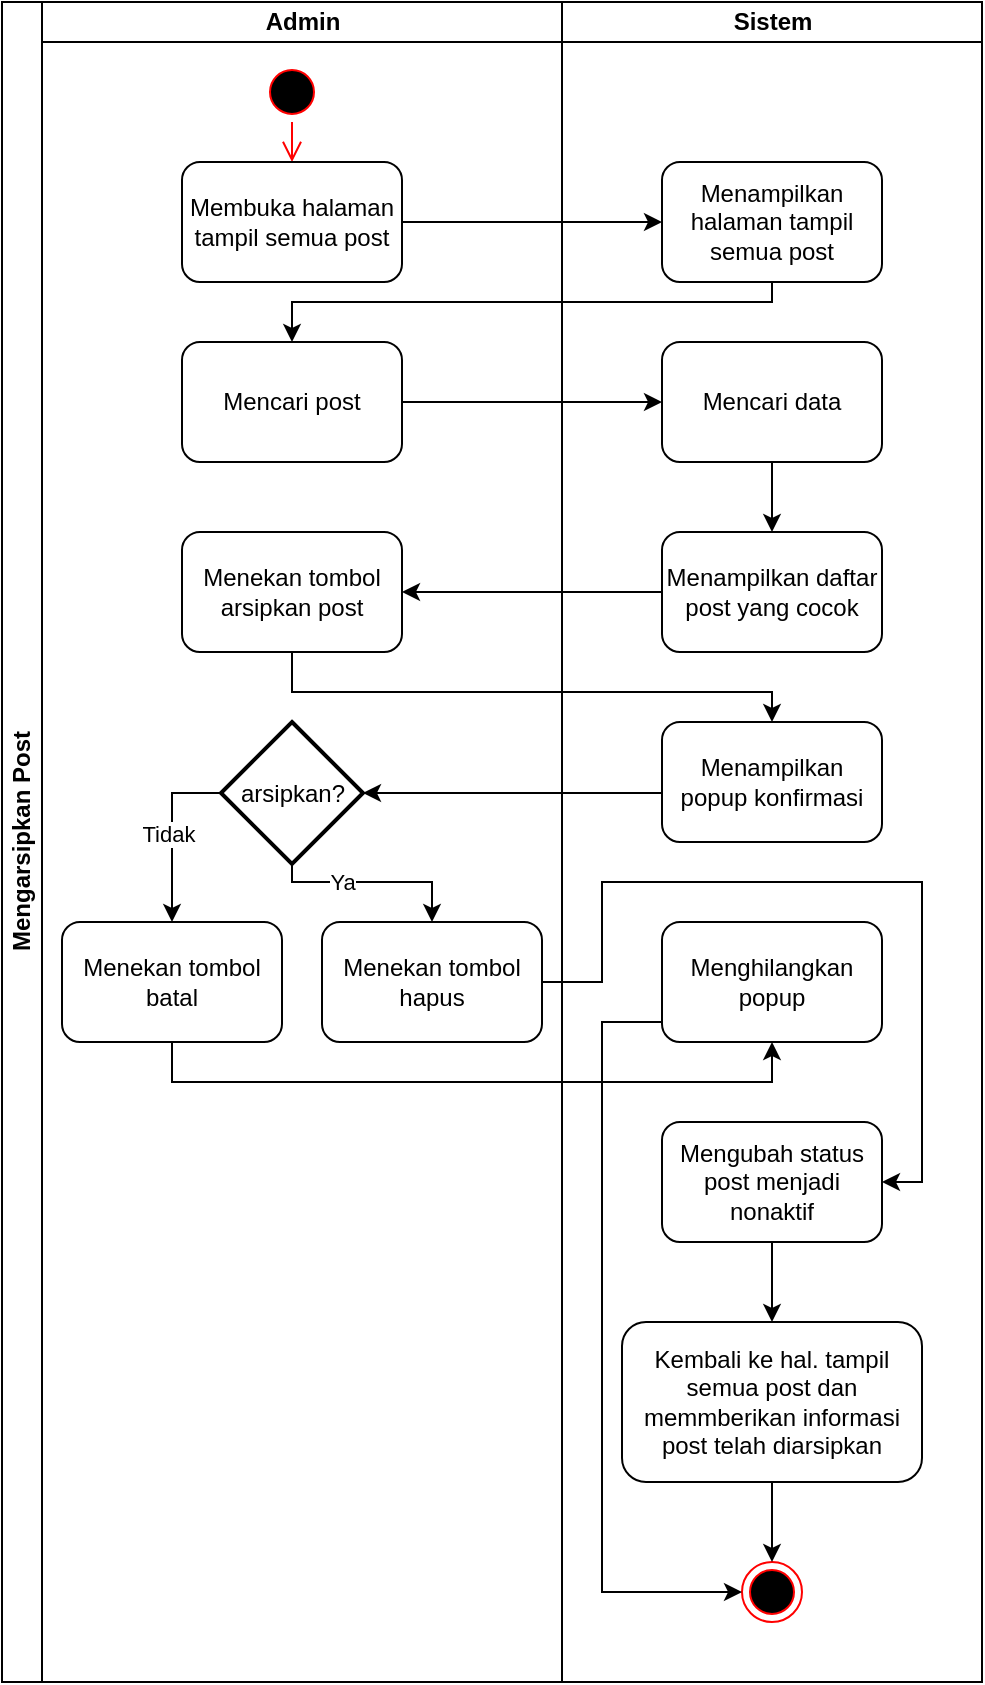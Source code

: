 <mxfile version="13.6.2" type="device"><diagram id="nlexBUHtMggSTYWMlpdU" name="Page-1"><mxGraphModel dx="942" dy="642" grid="1" gridSize="10" guides="1" tooltips="1" connect="1" arrows="1" fold="1" page="1" pageScale="1" pageWidth="850" pageHeight="1100" math="0" shadow="0"><root><mxCell id="0"/><mxCell id="1" parent="0"/><mxCell id="ygd9KGttUMs2LBzjjRTP-2" value="Mengarsipkan Post" style="swimlane;html=1;childLayout=stackLayout;resizeParent=1;resizeParentMax=0;startSize=20;horizontal=0;horizontalStack=1;" parent="1" vertex="1"><mxGeometry x="230" y="90" width="490" height="840" as="geometry"/></mxCell><mxCell id="ygd9KGttUMs2LBzjjRTP-3" value="Admin" style="swimlane;html=1;startSize=20;" parent="ygd9KGttUMs2LBzjjRTP-2" vertex="1"><mxGeometry x="20" width="260" height="840" as="geometry"/></mxCell><mxCell id="ygd9KGttUMs2LBzjjRTP-7" value="" style="edgeStyle=orthogonalEdgeStyle;html=1;verticalAlign=bottom;endArrow=open;endSize=8;strokeColor=#ff0000;" parent="ygd9KGttUMs2LBzjjRTP-3" source="ygd9KGttUMs2LBzjjRTP-6" edge="1"><mxGeometry relative="1" as="geometry"><mxPoint x="125" y="80" as="targetPoint"/></mxGeometry></mxCell><mxCell id="yqW9f_7jMU0ys0hX2drj-9" value="Menekan tombol batal" style="rounded=1;whiteSpace=wrap;html=1;" vertex="1" parent="ygd9KGttUMs2LBzjjRTP-3"><mxGeometry x="10" y="460" width="110" height="60" as="geometry"/></mxCell><mxCell id="yqW9f_7jMU0ys0hX2drj-24" style="edgeStyle=orthogonalEdgeStyle;rounded=0;orthogonalLoop=1;jettySize=auto;html=1;entryX=0.5;entryY=0;entryDx=0;entryDy=0;exitX=0;exitY=0.5;exitDx=0;exitDy=0;exitPerimeter=0;" edge="1" parent="ygd9KGttUMs2LBzjjRTP-3" source="yqW9f_7jMU0ys0hX2drj-8" target="yqW9f_7jMU0ys0hX2drj-9"><mxGeometry relative="1" as="geometry"/></mxCell><mxCell id="yqW9f_7jMU0ys0hX2drj-25" value="Tidak" style="edgeLabel;html=1;align=center;verticalAlign=middle;resizable=0;points=[];" vertex="1" connectable="0" parent="yqW9f_7jMU0ys0hX2drj-24"><mxGeometry x="0.011" y="-2" relative="1" as="geometry"><mxPoint as="offset"/></mxGeometry></mxCell><mxCell id="yqW9f_7jMU0ys0hX2drj-26" style="edgeStyle=orthogonalEdgeStyle;rounded=0;orthogonalLoop=1;jettySize=auto;html=1;entryX=0.5;entryY=0;entryDx=0;entryDy=0;" edge="1" parent="ygd9KGttUMs2LBzjjRTP-3" source="yqW9f_7jMU0ys0hX2drj-8" target="yqW9f_7jMU0ys0hX2drj-10"><mxGeometry relative="1" as="geometry"><Array as="points"><mxPoint x="125" y="440"/><mxPoint x="195" y="440"/></Array></mxGeometry></mxCell><mxCell id="yqW9f_7jMU0ys0hX2drj-27" value="Ya" style="edgeLabel;html=1;align=center;verticalAlign=middle;resizable=0;points=[];" vertex="1" connectable="0" parent="yqW9f_7jMU0ys0hX2drj-26"><mxGeometry x="-0.313" relative="1" as="geometry"><mxPoint as="offset"/></mxGeometry></mxCell><mxCell id="yqW9f_7jMU0ys0hX2drj-8" value="arsipkan?" style="strokeWidth=2;html=1;shape=mxgraph.flowchart.decision;whiteSpace=wrap;" vertex="1" parent="ygd9KGttUMs2LBzjjRTP-3"><mxGeometry x="89.5" y="360" width="71" height="71" as="geometry"/></mxCell><mxCell id="ygd9KGttUMs2LBzjjRTP-16" value="Mencari post" style="rounded=1;whiteSpace=wrap;html=1;" parent="ygd9KGttUMs2LBzjjRTP-3" vertex="1"><mxGeometry x="70" y="170" width="110" height="60" as="geometry"/></mxCell><mxCell id="ygd9KGttUMs2LBzjjRTP-6" value="" style="ellipse;html=1;shape=startState;fillColor=#000000;strokeColor=#ff0000;" parent="ygd9KGttUMs2LBzjjRTP-3" vertex="1"><mxGeometry x="110" y="30" width="30" height="30" as="geometry"/></mxCell><mxCell id="ygd9KGttUMs2LBzjjRTP-9" value="Membuka halaman tampil semua post" style="rounded=1;whiteSpace=wrap;html=1;" parent="ygd9KGttUMs2LBzjjRTP-3" vertex="1"><mxGeometry x="70" y="80" width="110" height="60" as="geometry"/></mxCell><mxCell id="yqW9f_7jMU0ys0hX2drj-5" value="Menekan tombol arsipkan post" style="rounded=1;whiteSpace=wrap;html=1;" vertex="1" parent="ygd9KGttUMs2LBzjjRTP-3"><mxGeometry x="70" y="265" width="110" height="60" as="geometry"/></mxCell><mxCell id="yqW9f_7jMU0ys0hX2drj-10" value="Menekan tombol hapus" style="rounded=1;whiteSpace=wrap;html=1;" vertex="1" parent="ygd9KGttUMs2LBzjjRTP-3"><mxGeometry x="140" y="460" width="110" height="60" as="geometry"/></mxCell><mxCell id="ygd9KGttUMs2LBzjjRTP-4" value="Sistem" style="swimlane;html=1;startSize=20;" parent="ygd9KGttUMs2LBzjjRTP-2" vertex="1"><mxGeometry x="280" width="210" height="840" as="geometry"/></mxCell><mxCell id="yqW9f_7jMU0ys0hX2drj-3" value="" style="ellipse;html=1;shape=endState;fillColor=#000000;strokeColor=#ff0000;" vertex="1" parent="ygd9KGttUMs2LBzjjRTP-4"><mxGeometry x="90" y="780" width="30" height="30" as="geometry"/></mxCell><mxCell id="yqW9f_7jMU0ys0hX2drj-32" style="edgeStyle=orthogonalEdgeStyle;rounded=0;orthogonalLoop=1;jettySize=auto;html=1;entryX=0;entryY=0.5;entryDx=0;entryDy=0;exitX=0;exitY=0.5;exitDx=0;exitDy=0;" edge="1" parent="ygd9KGttUMs2LBzjjRTP-4" source="yqW9f_7jMU0ys0hX2drj-11" target="yqW9f_7jMU0ys0hX2drj-3"><mxGeometry relative="1" as="geometry"><Array as="points"><mxPoint x="50" y="510"/><mxPoint x="20" y="510"/><mxPoint x="20" y="795"/></Array></mxGeometry></mxCell><mxCell id="yqW9f_7jMU0ys0hX2drj-11" value="Menghilangkan popup" style="rounded=1;whiteSpace=wrap;html=1;" vertex="1" parent="ygd9KGttUMs2LBzjjRTP-4"><mxGeometry x="50" y="460" width="110" height="60" as="geometry"/></mxCell><mxCell id="yqW9f_7jMU0ys0hX2drj-6" value="Menampilkan popup konfirmasi" style="rounded=1;whiteSpace=wrap;html=1;" vertex="1" parent="ygd9KGttUMs2LBzjjRTP-4"><mxGeometry x="50" y="360" width="110" height="60" as="geometry"/></mxCell><mxCell id="yqW9f_7jMU0ys0hX2drj-4" value="Menampilkan daftar post yang cocok" style="rounded=1;whiteSpace=wrap;html=1;" vertex="1" parent="ygd9KGttUMs2LBzjjRTP-4"><mxGeometry x="50" y="265" width="110" height="60" as="geometry"/></mxCell><mxCell id="yqW9f_7jMU0ys0hX2drj-20" style="edgeStyle=orthogonalEdgeStyle;rounded=0;orthogonalLoop=1;jettySize=auto;html=1;entryX=0.5;entryY=0;entryDx=0;entryDy=0;" edge="1" parent="ygd9KGttUMs2LBzjjRTP-4" source="ygd9KGttUMs2LBzjjRTP-17" target="yqW9f_7jMU0ys0hX2drj-4"><mxGeometry relative="1" as="geometry"/></mxCell><mxCell id="ygd9KGttUMs2LBzjjRTP-17" value="Mencari data" style="rounded=1;whiteSpace=wrap;html=1;" parent="ygd9KGttUMs2LBzjjRTP-4" vertex="1"><mxGeometry x="50" y="170" width="110" height="60" as="geometry"/></mxCell><mxCell id="ygd9KGttUMs2LBzjjRTP-15" value="Menampilkan halaman tampil semua post" style="rounded=1;whiteSpace=wrap;html=1;" parent="ygd9KGttUMs2LBzjjRTP-4" vertex="1"><mxGeometry x="50" y="80" width="110" height="60" as="geometry"/></mxCell><mxCell id="yqW9f_7jMU0ys0hX2drj-30" style="edgeStyle=orthogonalEdgeStyle;rounded=0;orthogonalLoop=1;jettySize=auto;html=1;entryX=0.5;entryY=0;entryDx=0;entryDy=0;" edge="1" parent="ygd9KGttUMs2LBzjjRTP-4" source="yqW9f_7jMU0ys0hX2drj-18" target="yqW9f_7jMU0ys0hX2drj-19"><mxGeometry relative="1" as="geometry"/></mxCell><mxCell id="yqW9f_7jMU0ys0hX2drj-18" value="Mengubah status post menjadi nonaktif" style="rounded=1;whiteSpace=wrap;html=1;" vertex="1" parent="ygd9KGttUMs2LBzjjRTP-4"><mxGeometry x="50" y="560" width="110" height="60" as="geometry"/></mxCell><mxCell id="yqW9f_7jMU0ys0hX2drj-31" style="edgeStyle=orthogonalEdgeStyle;rounded=0;orthogonalLoop=1;jettySize=auto;html=1;entryX=0.5;entryY=0;entryDx=0;entryDy=0;" edge="1" parent="ygd9KGttUMs2LBzjjRTP-4" source="yqW9f_7jMU0ys0hX2drj-19" target="yqW9f_7jMU0ys0hX2drj-3"><mxGeometry relative="1" as="geometry"/></mxCell><mxCell id="yqW9f_7jMU0ys0hX2drj-19" value="Kembali ke hal. tampil semua post dan memmberikan informasi post telah diarsipkan" style="rounded=1;whiteSpace=wrap;html=1;" vertex="1" parent="ygd9KGttUMs2LBzjjRTP-4"><mxGeometry x="30" y="660" width="150" height="80" as="geometry"/></mxCell><mxCell id="ygd9KGttUMs2LBzjjRTP-20" style="edgeStyle=orthogonalEdgeStyle;rounded=0;orthogonalLoop=1;jettySize=auto;html=1;" parent="ygd9KGttUMs2LBzjjRTP-2" source="ygd9KGttUMs2LBzjjRTP-9" target="ygd9KGttUMs2LBzjjRTP-15" edge="1"><mxGeometry relative="1" as="geometry"/></mxCell><mxCell id="ygd9KGttUMs2LBzjjRTP-21" style="edgeStyle=orthogonalEdgeStyle;rounded=0;orthogonalLoop=1;jettySize=auto;html=1;entryX=0.5;entryY=0;entryDx=0;entryDy=0;" parent="ygd9KGttUMs2LBzjjRTP-2" source="ygd9KGttUMs2LBzjjRTP-15" target="ygd9KGttUMs2LBzjjRTP-16" edge="1"><mxGeometry relative="1" as="geometry"><Array as="points"><mxPoint x="315" y="150"/><mxPoint x="115" y="150"/></Array></mxGeometry></mxCell><mxCell id="ygd9KGttUMs2LBzjjRTP-22" style="edgeStyle=orthogonalEdgeStyle;rounded=0;orthogonalLoop=1;jettySize=auto;html=1;entryX=0;entryY=0.5;entryDx=0;entryDy=0;" parent="ygd9KGttUMs2LBzjjRTP-2" source="ygd9KGttUMs2LBzjjRTP-16" target="ygd9KGttUMs2LBzjjRTP-17" edge="1"><mxGeometry relative="1" as="geometry"/></mxCell><mxCell id="ygd9KGttUMs2LBzjjRTP-40" style="edgeStyle=orthogonalEdgeStyle;rounded=0;orthogonalLoop=1;jettySize=auto;html=1;entryX=0.5;entryY=0;entryDx=0;entryDy=0;entryPerimeter=0;" parent="ygd9KGttUMs2LBzjjRTP-2" source="ygd9KGttUMs2LBzjjRTP-27" edge="1"><mxGeometry relative="1" as="geometry"><mxPoint x="115" y="480" as="targetPoint"/></mxGeometry></mxCell><mxCell id="yqW9f_7jMU0ys0hX2drj-21" style="edgeStyle=orthogonalEdgeStyle;rounded=0;orthogonalLoop=1;jettySize=auto;html=1;entryX=1;entryY=0.5;entryDx=0;entryDy=0;" edge="1" parent="ygd9KGttUMs2LBzjjRTP-2" source="yqW9f_7jMU0ys0hX2drj-4" target="yqW9f_7jMU0ys0hX2drj-5"><mxGeometry relative="1" as="geometry"/></mxCell><mxCell id="yqW9f_7jMU0ys0hX2drj-22" style="edgeStyle=orthogonalEdgeStyle;rounded=0;orthogonalLoop=1;jettySize=auto;html=1;entryX=0.5;entryY=0;entryDx=0;entryDy=0;exitX=0.5;exitY=1;exitDx=0;exitDy=0;" edge="1" parent="ygd9KGttUMs2LBzjjRTP-2" source="yqW9f_7jMU0ys0hX2drj-5" target="yqW9f_7jMU0ys0hX2drj-6"><mxGeometry relative="1" as="geometry"><Array as="points"><mxPoint x="145" y="345"/><mxPoint x="385" y="345"/></Array></mxGeometry></mxCell><mxCell id="yqW9f_7jMU0ys0hX2drj-23" style="edgeStyle=orthogonalEdgeStyle;rounded=0;orthogonalLoop=1;jettySize=auto;html=1;entryX=1;entryY=0.5;entryDx=0;entryDy=0;entryPerimeter=0;" edge="1" parent="ygd9KGttUMs2LBzjjRTP-2" source="yqW9f_7jMU0ys0hX2drj-6" target="yqW9f_7jMU0ys0hX2drj-8"><mxGeometry relative="1" as="geometry"><Array as="points"><mxPoint x="255" y="396"/></Array></mxGeometry></mxCell><mxCell id="yqW9f_7jMU0ys0hX2drj-28" style="edgeStyle=orthogonalEdgeStyle;rounded=0;orthogonalLoop=1;jettySize=auto;html=1;entryX=0.5;entryY=1;entryDx=0;entryDy=0;" edge="1" parent="ygd9KGttUMs2LBzjjRTP-2" source="yqW9f_7jMU0ys0hX2drj-9" target="yqW9f_7jMU0ys0hX2drj-11"><mxGeometry relative="1" as="geometry"><Array as="points"><mxPoint x="85" y="540"/><mxPoint x="385" y="540"/></Array></mxGeometry></mxCell><mxCell id="yqW9f_7jMU0ys0hX2drj-29" style="edgeStyle=orthogonalEdgeStyle;rounded=0;orthogonalLoop=1;jettySize=auto;html=1;entryX=1;entryY=0.5;entryDx=0;entryDy=0;" edge="1" parent="ygd9KGttUMs2LBzjjRTP-2" source="yqW9f_7jMU0ys0hX2drj-10" target="yqW9f_7jMU0ys0hX2drj-18"><mxGeometry relative="1" as="geometry"><Array as="points"><mxPoint x="300" y="490"/><mxPoint x="300" y="440"/><mxPoint x="460" y="440"/><mxPoint x="460" y="590"/></Array></mxGeometry></mxCell></root></mxGraphModel></diagram></mxfile>